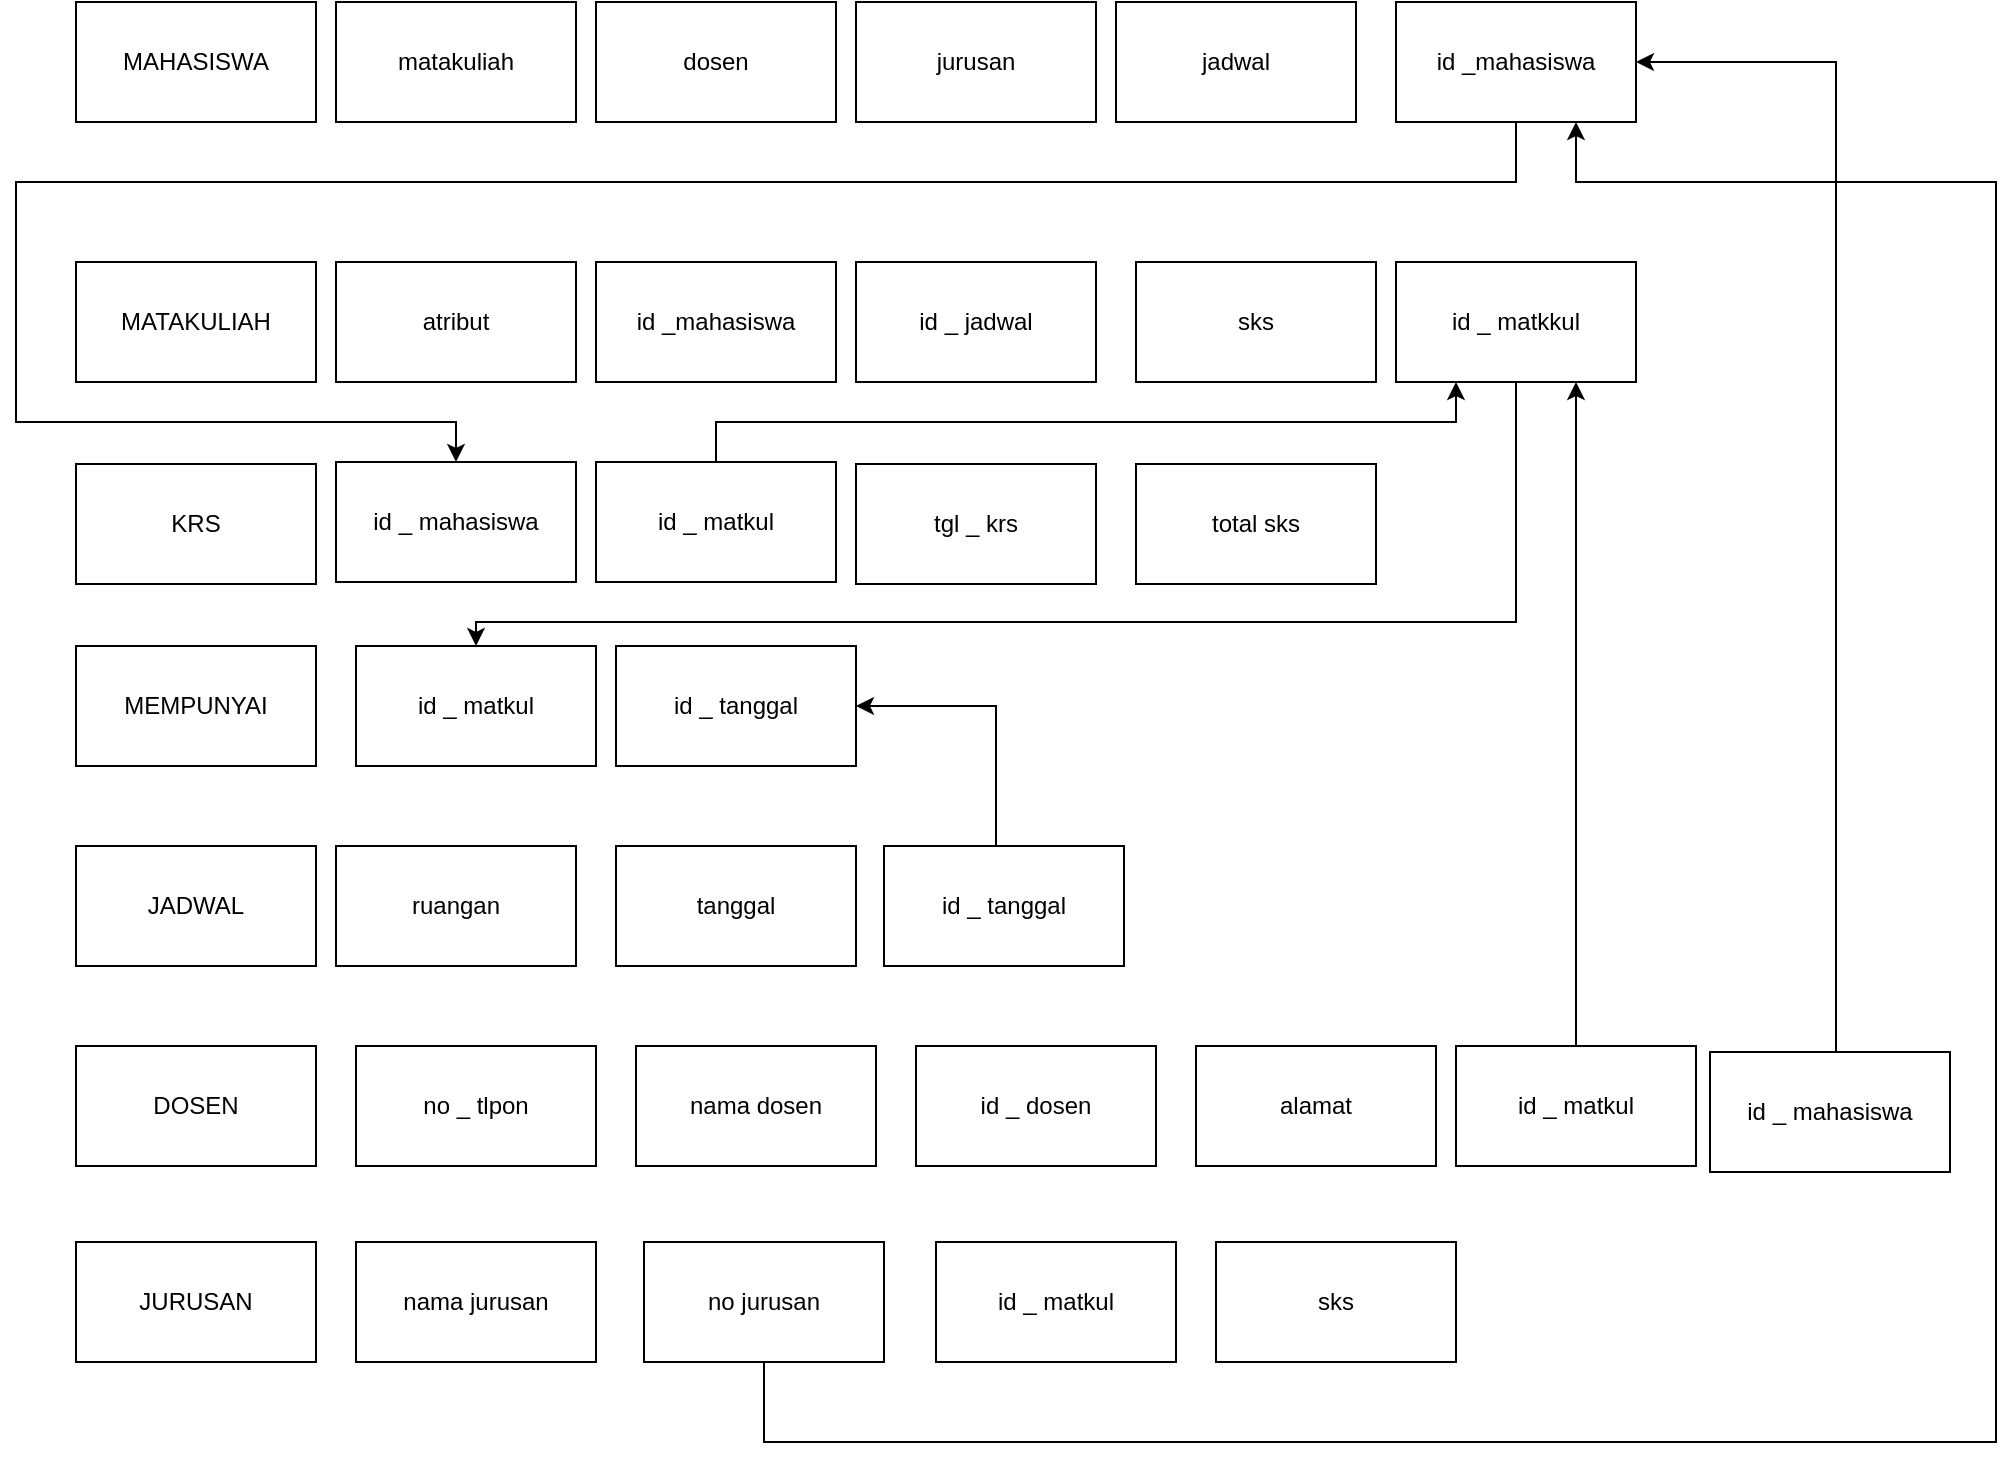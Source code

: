 <mxfile version="24.6.4" type="device">
  <diagram name="Halaman-1" id="zG11E14rg-O_UyG3sB_A">
    <mxGraphModel dx="2327" dy="796" grid="1" gridSize="10" guides="1" tooltips="1" connect="1" arrows="1" fold="1" page="1" pageScale="1" pageWidth="827" pageHeight="1169" math="0" shadow="0">
      <root>
        <mxCell id="0" />
        <mxCell id="1" parent="0" />
        <mxCell id="jXUVD6N27xSSBUn95qPa-1" value="MAHASISWA&lt;span style=&quot;color: rgba(0, 0, 0, 0); font-family: monospace; font-size: 0px; text-align: start; text-wrap: nowrap;&quot;&gt;%3CmxGraphModel%3E%3Croot%3E%3CmxCell%20id%3D%220%22%2F%3E%3CmxCell%20id%3D%221%22%20parent%3D%220%22%2F%3E%3CmxCell%20id%3D%222%22%20value%3D%22%22%20style%3D%22rounded%3D0%3BwhiteSpace%3Dwrap%3Bhtml%3D1%3B%22%20vertex%3D%221%22%20parent%3D%221%22%3E%3CmxGeometry%20x%3D%22210%22%20y%3D%22130%22%20width%3D%22120%22%20height%3D%2260%22%20as%3D%22geometry%22%2F%3E%3C%2FmxCell%3E%3C%2Froot%3E%3C%2FmxGraphModel%3E&lt;/span&gt;&lt;span style=&quot;color: rgba(0, 0, 0, 0); font-family: monospace; font-size: 0px; text-align: start; text-wrap: nowrap;&quot;&gt;%3CmxGraphModel%3E%3Croot%3E%3CmxCell%20id%3D%220%22%2F%3E%3CmxCell%20id%3D%221%22%20parent%3D%220%22%2F%3E%3CmxCell%20id%3D%222%22%20value%3D%22%22%20style%3D%22rounded%3D0%3BwhiteSpace%3Dwrap%3Bhtml%3D1%3B%22%20vertex%3D%221%22%20parent%3D%221%22%3E%3CmxGeometry%20x%3D%22210%22%20y%3D%22130%22%20width%3D%22120%22%20height%3D%2260%22%20as%3D%22geometry%22%2F%3E%3C%2FmxCell%3E%3C%2Froot%3E%3C%2FmxGraphModel%3E&lt;/span&gt;" style="rounded=0;whiteSpace=wrap;html=1;" vertex="1" parent="1">
          <mxGeometry x="10" y="30" width="120" height="60" as="geometry" />
        </mxCell>
        <mxCell id="jXUVD6N27xSSBUn95qPa-2" value="matakuliah" style="rounded=0;whiteSpace=wrap;html=1;" vertex="1" parent="1">
          <mxGeometry x="140" y="30" width="120" height="60" as="geometry" />
        </mxCell>
        <mxCell id="jXUVD6N27xSSBUn95qPa-3" value="dosen" style="rounded=0;whiteSpace=wrap;html=1;" vertex="1" parent="1">
          <mxGeometry x="270" y="30" width="120" height="60" as="geometry" />
        </mxCell>
        <mxCell id="jXUVD6N27xSSBUn95qPa-4" value="jurusan" style="rounded=0;whiteSpace=wrap;html=1;" vertex="1" parent="1">
          <mxGeometry x="400" y="30" width="120" height="60" as="geometry" />
        </mxCell>
        <mxCell id="jXUVD6N27xSSBUn95qPa-5" value="jadwal" style="rounded=0;whiteSpace=wrap;html=1;" vertex="1" parent="1">
          <mxGeometry x="530" y="30" width="120" height="60" as="geometry" />
        </mxCell>
        <mxCell id="jXUVD6N27xSSBUn95qPa-46" style="edgeStyle=orthogonalEdgeStyle;rounded=0;orthogonalLoop=1;jettySize=auto;html=1;entryX=0.5;entryY=0;entryDx=0;entryDy=0;" edge="1" parent="1" source="jXUVD6N27xSSBUn95qPa-6" target="jXUVD6N27xSSBUn95qPa-44">
          <mxGeometry relative="1" as="geometry">
            <Array as="points">
              <mxPoint x="730" y="120" />
              <mxPoint x="-20" y="120" />
              <mxPoint x="-20" y="240" />
              <mxPoint x="200" y="240" />
            </Array>
          </mxGeometry>
        </mxCell>
        <mxCell id="jXUVD6N27xSSBUn95qPa-6" value="id _mahasiswa" style="rounded=0;whiteSpace=wrap;html=1;" vertex="1" parent="1">
          <mxGeometry x="670" y="30" width="120" height="60" as="geometry" />
        </mxCell>
        <mxCell id="jXUVD6N27xSSBUn95qPa-7" value="MATAKULIAH" style="rounded=0;whiteSpace=wrap;html=1;" vertex="1" parent="1">
          <mxGeometry x="10" y="160" width="120" height="60" as="geometry" />
        </mxCell>
        <mxCell id="jXUVD6N27xSSBUn95qPa-8" value="atribut" style="rounded=0;whiteSpace=wrap;html=1;" vertex="1" parent="1">
          <mxGeometry x="140" y="160" width="120" height="60" as="geometry" />
        </mxCell>
        <mxCell id="jXUVD6N27xSSBUn95qPa-9" value="id _mahasiswa" style="rounded=0;whiteSpace=wrap;html=1;" vertex="1" parent="1">
          <mxGeometry x="270" y="160" width="120" height="60" as="geometry" />
        </mxCell>
        <mxCell id="jXUVD6N27xSSBUn95qPa-10" value="id _ jadwal" style="rounded=0;whiteSpace=wrap;html=1;" vertex="1" parent="1">
          <mxGeometry x="400" y="160" width="120" height="60" as="geometry" />
        </mxCell>
        <mxCell id="jXUVD6N27xSSBUn95qPa-11" value="sks" style="rounded=0;whiteSpace=wrap;html=1;" vertex="1" parent="1">
          <mxGeometry x="540" y="160" width="120" height="60" as="geometry" />
        </mxCell>
        <mxCell id="jXUVD6N27xSSBUn95qPa-40" style="edgeStyle=orthogonalEdgeStyle;rounded=0;orthogonalLoop=1;jettySize=auto;html=1;" edge="1" parent="1" source="jXUVD6N27xSSBUn95qPa-13" target="jXUVD6N27xSSBUn95qPa-37">
          <mxGeometry relative="1" as="geometry">
            <Array as="points">
              <mxPoint x="730" y="340" />
              <mxPoint x="210" y="340" />
            </Array>
          </mxGeometry>
        </mxCell>
        <mxCell id="jXUVD6N27xSSBUn95qPa-13" value="id _ matkkul" style="rounded=0;whiteSpace=wrap;html=1;" vertex="1" parent="1">
          <mxGeometry x="670" y="160" width="120" height="60" as="geometry" />
        </mxCell>
        <mxCell id="jXUVD6N27xSSBUn95qPa-14" value="JADWAL" style="rounded=0;whiteSpace=wrap;html=1;" vertex="1" parent="1">
          <mxGeometry x="10" y="452" width="120" height="60" as="geometry" />
        </mxCell>
        <mxCell id="jXUVD6N27xSSBUn95qPa-15" value="ruangan" style="rounded=0;whiteSpace=wrap;html=1;" vertex="1" parent="1">
          <mxGeometry x="140" y="452" width="120" height="60" as="geometry" />
        </mxCell>
        <mxCell id="jXUVD6N27xSSBUn95qPa-16" value="tanggal" style="rounded=0;whiteSpace=wrap;html=1;" vertex="1" parent="1">
          <mxGeometry x="280" y="452" width="120" height="60" as="geometry" />
        </mxCell>
        <mxCell id="jXUVD6N27xSSBUn95qPa-41" style="edgeStyle=orthogonalEdgeStyle;rounded=0;orthogonalLoop=1;jettySize=auto;html=1;entryX=1;entryY=0.5;entryDx=0;entryDy=0;" edge="1" parent="1" source="jXUVD6N27xSSBUn95qPa-17" target="jXUVD6N27xSSBUn95qPa-38">
          <mxGeometry relative="1" as="geometry">
            <Array as="points">
              <mxPoint x="470" y="382" />
            </Array>
          </mxGeometry>
        </mxCell>
        <mxCell id="jXUVD6N27xSSBUn95qPa-17" value="id _ tanggal" style="rounded=0;whiteSpace=wrap;html=1;" vertex="1" parent="1">
          <mxGeometry x="414" y="452" width="120" height="60" as="geometry" />
        </mxCell>
        <mxCell id="jXUVD6N27xSSBUn95qPa-18" value="DOSEN" style="rounded=0;whiteSpace=wrap;html=1;" vertex="1" parent="1">
          <mxGeometry x="10" y="552" width="120" height="60" as="geometry" />
        </mxCell>
        <mxCell id="jXUVD6N27xSSBUn95qPa-19" value="no _ tlpon" style="rounded=0;whiteSpace=wrap;html=1;" vertex="1" parent="1">
          <mxGeometry x="150" y="552" width="120" height="60" as="geometry" />
        </mxCell>
        <mxCell id="jXUVD6N27xSSBUn95qPa-20" value="nama dosen" style="rounded=0;whiteSpace=wrap;html=1;" vertex="1" parent="1">
          <mxGeometry x="290" y="552" width="120" height="60" as="geometry" />
        </mxCell>
        <mxCell id="jXUVD6N27xSSBUn95qPa-21" value="id _ dosen" style="rounded=0;whiteSpace=wrap;html=1;" vertex="1" parent="1">
          <mxGeometry x="430" y="552" width="120" height="60" as="geometry" />
        </mxCell>
        <mxCell id="jXUVD6N27xSSBUn95qPa-22" value="alamat" style="rounded=0;whiteSpace=wrap;html=1;" vertex="1" parent="1">
          <mxGeometry x="570" y="552" width="120" height="60" as="geometry" />
        </mxCell>
        <mxCell id="jXUVD6N27xSSBUn95qPa-23" value="JURUSAN" style="rounded=0;whiteSpace=wrap;html=1;" vertex="1" parent="1">
          <mxGeometry x="10" y="650" width="120" height="60" as="geometry" />
        </mxCell>
        <mxCell id="jXUVD6N27xSSBUn95qPa-24" value="nama jurusan" style="rounded=0;whiteSpace=wrap;html=1;" vertex="1" parent="1">
          <mxGeometry x="150" y="650" width="120" height="60" as="geometry" />
        </mxCell>
        <mxCell id="jXUVD6N27xSSBUn95qPa-49" style="edgeStyle=orthogonalEdgeStyle;rounded=0;orthogonalLoop=1;jettySize=auto;html=1;entryX=0.75;entryY=1;entryDx=0;entryDy=0;" edge="1" parent="1" source="jXUVD6N27xSSBUn95qPa-25" target="jXUVD6N27xSSBUn95qPa-6">
          <mxGeometry relative="1" as="geometry">
            <Array as="points">
              <mxPoint x="354" y="750" />
              <mxPoint x="970" y="750" />
              <mxPoint x="970" y="120" />
              <mxPoint x="760" y="120" />
            </Array>
          </mxGeometry>
        </mxCell>
        <mxCell id="jXUVD6N27xSSBUn95qPa-25" value="no jurusan" style="rounded=0;whiteSpace=wrap;html=1;" vertex="1" parent="1">
          <mxGeometry x="294" y="650" width="120" height="60" as="geometry" />
        </mxCell>
        <mxCell id="jXUVD6N27xSSBUn95qPa-26" value="id _ matkul" style="rounded=0;whiteSpace=wrap;html=1;" vertex="1" parent="1">
          <mxGeometry x="440" y="650" width="120" height="60" as="geometry" />
        </mxCell>
        <mxCell id="jXUVD6N27xSSBUn95qPa-27" value="sks" style="rounded=0;whiteSpace=wrap;html=1;" vertex="1" parent="1">
          <mxGeometry x="580" y="650" width="120" height="60" as="geometry" />
        </mxCell>
        <mxCell id="jXUVD6N27xSSBUn95qPa-33" value="KRS" style="rounded=0;whiteSpace=wrap;html=1;" vertex="1" parent="1">
          <mxGeometry x="10" y="261" width="120" height="60" as="geometry" />
        </mxCell>
        <mxCell id="jXUVD6N27xSSBUn95qPa-34" value="tgl _ krs" style="rounded=0;whiteSpace=wrap;html=1;" vertex="1" parent="1">
          <mxGeometry x="400" y="261" width="120" height="60" as="geometry" />
        </mxCell>
        <mxCell id="jXUVD6N27xSSBUn95qPa-35" value="total sks" style="rounded=0;whiteSpace=wrap;html=1;" vertex="1" parent="1">
          <mxGeometry x="540" y="261" width="120" height="60" as="geometry" />
        </mxCell>
        <mxCell id="jXUVD6N27xSSBUn95qPa-36" value="MEMPUNYAI" style="rounded=0;whiteSpace=wrap;html=1;" vertex="1" parent="1">
          <mxGeometry x="10" y="352" width="120" height="60" as="geometry" />
        </mxCell>
        <mxCell id="jXUVD6N27xSSBUn95qPa-37" value="id _ matkul" style="rounded=0;whiteSpace=wrap;html=1;" vertex="1" parent="1">
          <mxGeometry x="150" y="352" width="120" height="60" as="geometry" />
        </mxCell>
        <mxCell id="jXUVD6N27xSSBUn95qPa-38" value="id _ tanggal" style="rounded=0;whiteSpace=wrap;html=1;" vertex="1" parent="1">
          <mxGeometry x="280" y="352" width="120" height="60" as="geometry" />
        </mxCell>
        <mxCell id="jXUVD6N27xSSBUn95qPa-45" style="edgeStyle=orthogonalEdgeStyle;rounded=0;orthogonalLoop=1;jettySize=auto;html=1;entryX=0.25;entryY=1;entryDx=0;entryDy=0;" edge="1" parent="1" source="jXUVD6N27xSSBUn95qPa-43" target="jXUVD6N27xSSBUn95qPa-13">
          <mxGeometry relative="1" as="geometry">
            <Array as="points">
              <mxPoint x="330" y="240" />
              <mxPoint x="700" y="240" />
            </Array>
          </mxGeometry>
        </mxCell>
        <mxCell id="jXUVD6N27xSSBUn95qPa-43" value="id _ matkul" style="rounded=0;whiteSpace=wrap;html=1;" vertex="1" parent="1">
          <mxGeometry x="270" y="260" width="120" height="60" as="geometry" />
        </mxCell>
        <mxCell id="jXUVD6N27xSSBUn95qPa-44" value="id _ mahasiswa" style="rounded=0;whiteSpace=wrap;html=1;" vertex="1" parent="1">
          <mxGeometry x="140" y="260" width="120" height="60" as="geometry" />
        </mxCell>
        <mxCell id="jXUVD6N27xSSBUn95qPa-51" style="edgeStyle=orthogonalEdgeStyle;rounded=0;orthogonalLoop=1;jettySize=auto;html=1;entryX=1;entryY=0.5;entryDx=0;entryDy=0;" edge="1" parent="1" source="jXUVD6N27xSSBUn95qPa-50" target="jXUVD6N27xSSBUn95qPa-6">
          <mxGeometry relative="1" as="geometry">
            <Array as="points">
              <mxPoint x="890" y="580" />
              <mxPoint x="890" y="60" />
            </Array>
          </mxGeometry>
        </mxCell>
        <mxCell id="jXUVD6N27xSSBUn95qPa-50" value="id _ mahasiswa" style="rounded=0;whiteSpace=wrap;html=1;" vertex="1" parent="1">
          <mxGeometry x="827" y="555" width="120" height="60" as="geometry" />
        </mxCell>
        <mxCell id="jXUVD6N27xSSBUn95qPa-53" style="edgeStyle=orthogonalEdgeStyle;rounded=0;orthogonalLoop=1;jettySize=auto;html=1;entryX=0.75;entryY=1;entryDx=0;entryDy=0;" edge="1" parent="1" source="jXUVD6N27xSSBUn95qPa-52" target="jXUVD6N27xSSBUn95qPa-13">
          <mxGeometry relative="1" as="geometry" />
        </mxCell>
        <mxCell id="jXUVD6N27xSSBUn95qPa-52" value="id _ matkul" style="rounded=0;whiteSpace=wrap;html=1;" vertex="1" parent="1">
          <mxGeometry x="700" y="552" width="120" height="60" as="geometry" />
        </mxCell>
      </root>
    </mxGraphModel>
  </diagram>
</mxfile>

